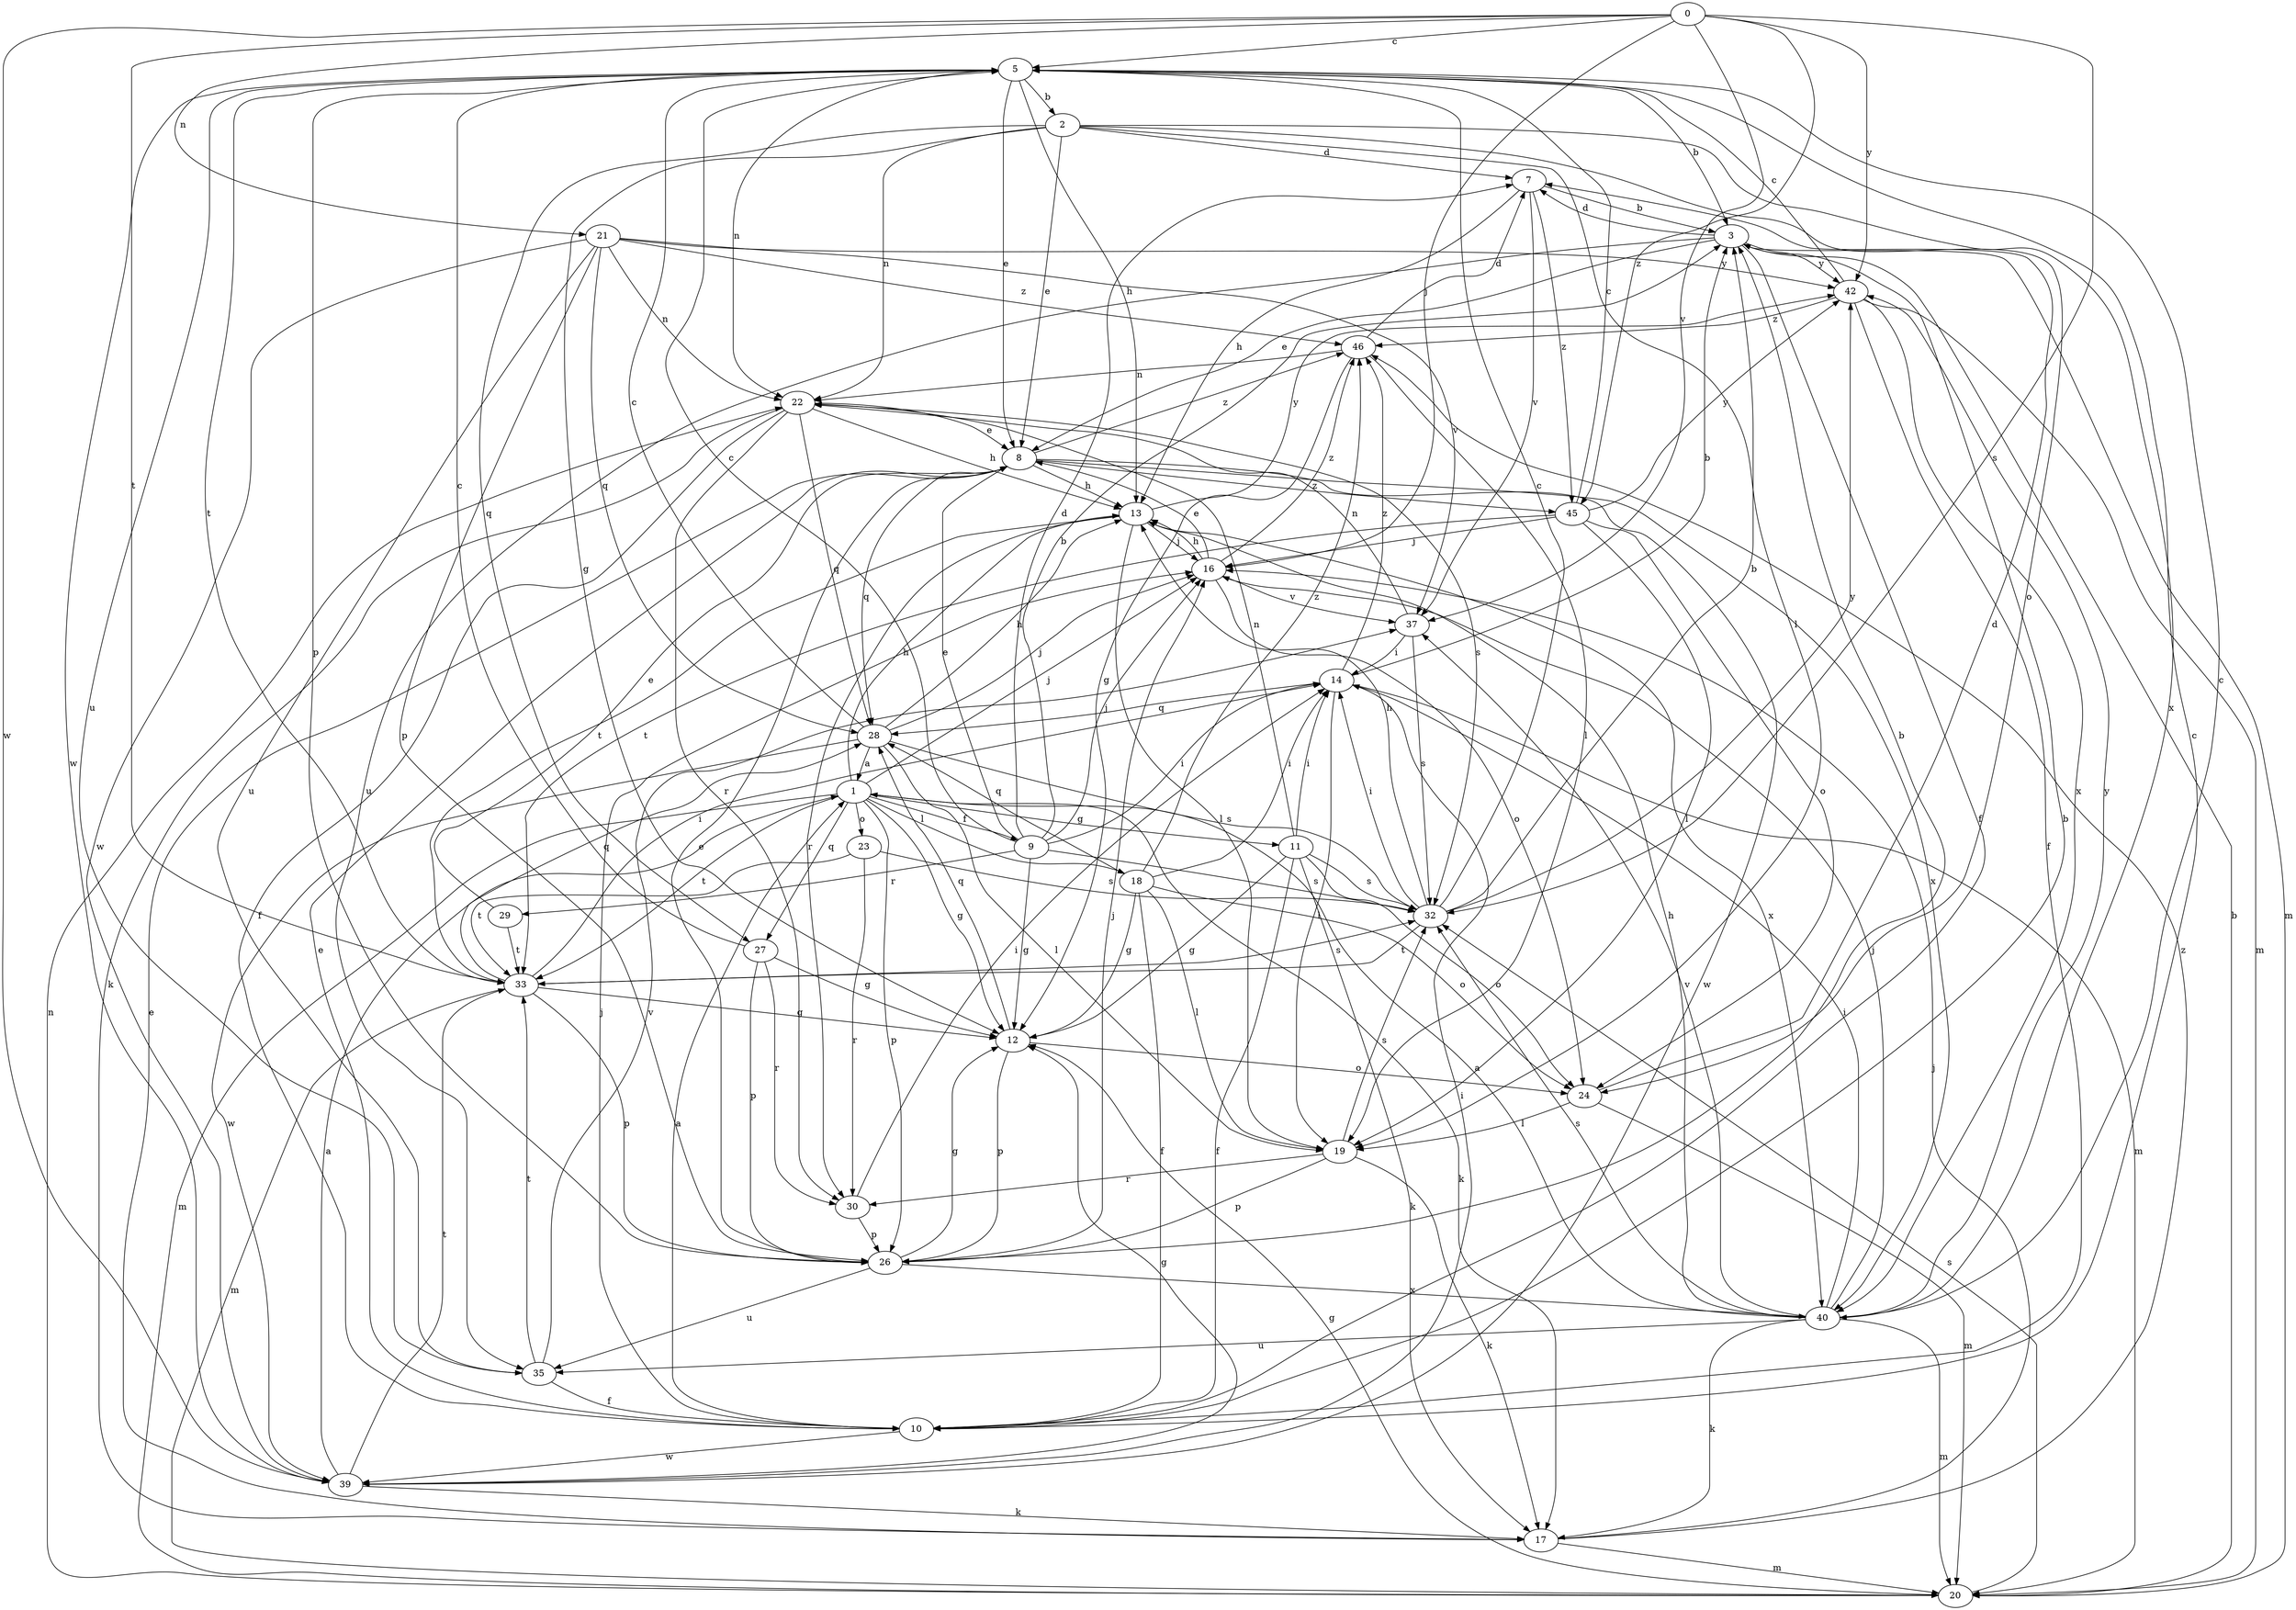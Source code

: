 strict digraph  {
0;
1;
2;
3;
5;
7;
8;
9;
10;
11;
12;
13;
14;
16;
17;
18;
19;
20;
21;
22;
23;
24;
26;
27;
28;
29;
30;
32;
33;
35;
37;
39;
40;
42;
45;
46;
0 -> 5  [label=c];
0 -> 16  [label=j];
0 -> 21  [label=n];
0 -> 32  [label=s];
0 -> 33  [label=t];
0 -> 37  [label=v];
0 -> 39  [label=w];
0 -> 42  [label=y];
0 -> 45  [label=z];
1 -> 9  [label=f];
1 -> 11  [label=g];
1 -> 12  [label=g];
1 -> 13  [label=h];
1 -> 16  [label=j];
1 -> 17  [label=k];
1 -> 18  [label=l];
1 -> 20  [label=m];
1 -> 23  [label=o];
1 -> 26  [label=p];
1 -> 27  [label=q];
1 -> 33  [label=t];
2 -> 7  [label=d];
2 -> 8  [label=e];
2 -> 12  [label=g];
2 -> 19  [label=l];
2 -> 22  [label=n];
2 -> 24  [label=o];
2 -> 27  [label=q];
2 -> 40  [label=x];
3 -> 7  [label=d];
3 -> 8  [label=e];
3 -> 10  [label=f];
3 -> 20  [label=m];
3 -> 35  [label=u];
3 -> 42  [label=y];
5 -> 2  [label=b];
5 -> 3  [label=b];
5 -> 8  [label=e];
5 -> 13  [label=h];
5 -> 22  [label=n];
5 -> 26  [label=p];
5 -> 33  [label=t];
5 -> 35  [label=u];
5 -> 39  [label=w];
7 -> 3  [label=b];
7 -> 13  [label=h];
7 -> 37  [label=v];
7 -> 45  [label=z];
8 -> 13  [label=h];
8 -> 28  [label=q];
8 -> 39  [label=w];
8 -> 40  [label=x];
8 -> 45  [label=z];
8 -> 46  [label=z];
9 -> 3  [label=b];
9 -> 5  [label=c];
9 -> 7  [label=d];
9 -> 8  [label=e];
9 -> 12  [label=g];
9 -> 14  [label=i];
9 -> 16  [label=j];
9 -> 29  [label=r];
9 -> 32  [label=s];
10 -> 1  [label=a];
10 -> 3  [label=b];
10 -> 5  [label=c];
10 -> 8  [label=e];
10 -> 16  [label=j];
10 -> 39  [label=w];
11 -> 10  [label=f];
11 -> 12  [label=g];
11 -> 14  [label=i];
11 -> 17  [label=k];
11 -> 22  [label=n];
11 -> 24  [label=o];
11 -> 32  [label=s];
12 -> 24  [label=o];
12 -> 26  [label=p];
12 -> 28  [label=q];
13 -> 16  [label=j];
13 -> 19  [label=l];
13 -> 30  [label=r];
13 -> 33  [label=t];
13 -> 40  [label=x];
13 -> 42  [label=y];
14 -> 3  [label=b];
14 -> 19  [label=l];
14 -> 20  [label=m];
14 -> 28  [label=q];
14 -> 46  [label=z];
16 -> 8  [label=e];
16 -> 13  [label=h];
16 -> 24  [label=o];
16 -> 37  [label=v];
16 -> 46  [label=z];
17 -> 8  [label=e];
17 -> 16  [label=j];
17 -> 20  [label=m];
17 -> 46  [label=z];
18 -> 10  [label=f];
18 -> 12  [label=g];
18 -> 14  [label=i];
18 -> 19  [label=l];
18 -> 24  [label=o];
18 -> 28  [label=q];
18 -> 46  [label=z];
19 -> 17  [label=k];
19 -> 26  [label=p];
19 -> 30  [label=r];
19 -> 32  [label=s];
20 -> 3  [label=b];
20 -> 12  [label=g];
20 -> 22  [label=n];
20 -> 32  [label=s];
21 -> 22  [label=n];
21 -> 26  [label=p];
21 -> 28  [label=q];
21 -> 35  [label=u];
21 -> 37  [label=v];
21 -> 39  [label=w];
21 -> 42  [label=y];
21 -> 46  [label=z];
22 -> 8  [label=e];
22 -> 10  [label=f];
22 -> 13  [label=h];
22 -> 17  [label=k];
22 -> 28  [label=q];
22 -> 30  [label=r];
22 -> 32  [label=s];
23 -> 30  [label=r];
23 -> 32  [label=s];
23 -> 33  [label=t];
24 -> 7  [label=d];
24 -> 19  [label=l];
24 -> 20  [label=m];
26 -> 3  [label=b];
26 -> 8  [label=e];
26 -> 12  [label=g];
26 -> 16  [label=j];
26 -> 35  [label=u];
26 -> 40  [label=x];
27 -> 5  [label=c];
27 -> 12  [label=g];
27 -> 26  [label=p];
27 -> 30  [label=r];
28 -> 1  [label=a];
28 -> 5  [label=c];
28 -> 13  [label=h];
28 -> 16  [label=j];
28 -> 19  [label=l];
28 -> 32  [label=s];
28 -> 39  [label=w];
29 -> 8  [label=e];
29 -> 33  [label=t];
30 -> 14  [label=i];
30 -> 26  [label=p];
32 -> 3  [label=b];
32 -> 5  [label=c];
32 -> 13  [label=h];
32 -> 14  [label=i];
32 -> 33  [label=t];
32 -> 42  [label=y];
33 -> 12  [label=g];
33 -> 14  [label=i];
33 -> 20  [label=m];
33 -> 26  [label=p];
33 -> 28  [label=q];
33 -> 32  [label=s];
35 -> 10  [label=f];
35 -> 33  [label=t];
35 -> 37  [label=v];
37 -> 14  [label=i];
37 -> 22  [label=n];
37 -> 32  [label=s];
39 -> 1  [label=a];
39 -> 12  [label=g];
39 -> 14  [label=i];
39 -> 17  [label=k];
39 -> 33  [label=t];
40 -> 1  [label=a];
40 -> 5  [label=c];
40 -> 13  [label=h];
40 -> 14  [label=i];
40 -> 16  [label=j];
40 -> 17  [label=k];
40 -> 20  [label=m];
40 -> 32  [label=s];
40 -> 35  [label=u];
40 -> 37  [label=v];
40 -> 42  [label=y];
42 -> 5  [label=c];
42 -> 10  [label=f];
42 -> 20  [label=m];
42 -> 40  [label=x];
42 -> 46  [label=z];
45 -> 5  [label=c];
45 -> 16  [label=j];
45 -> 19  [label=l];
45 -> 24  [label=o];
45 -> 33  [label=t];
45 -> 42  [label=y];
46 -> 7  [label=d];
46 -> 12  [label=g];
46 -> 19  [label=l];
46 -> 22  [label=n];
}
